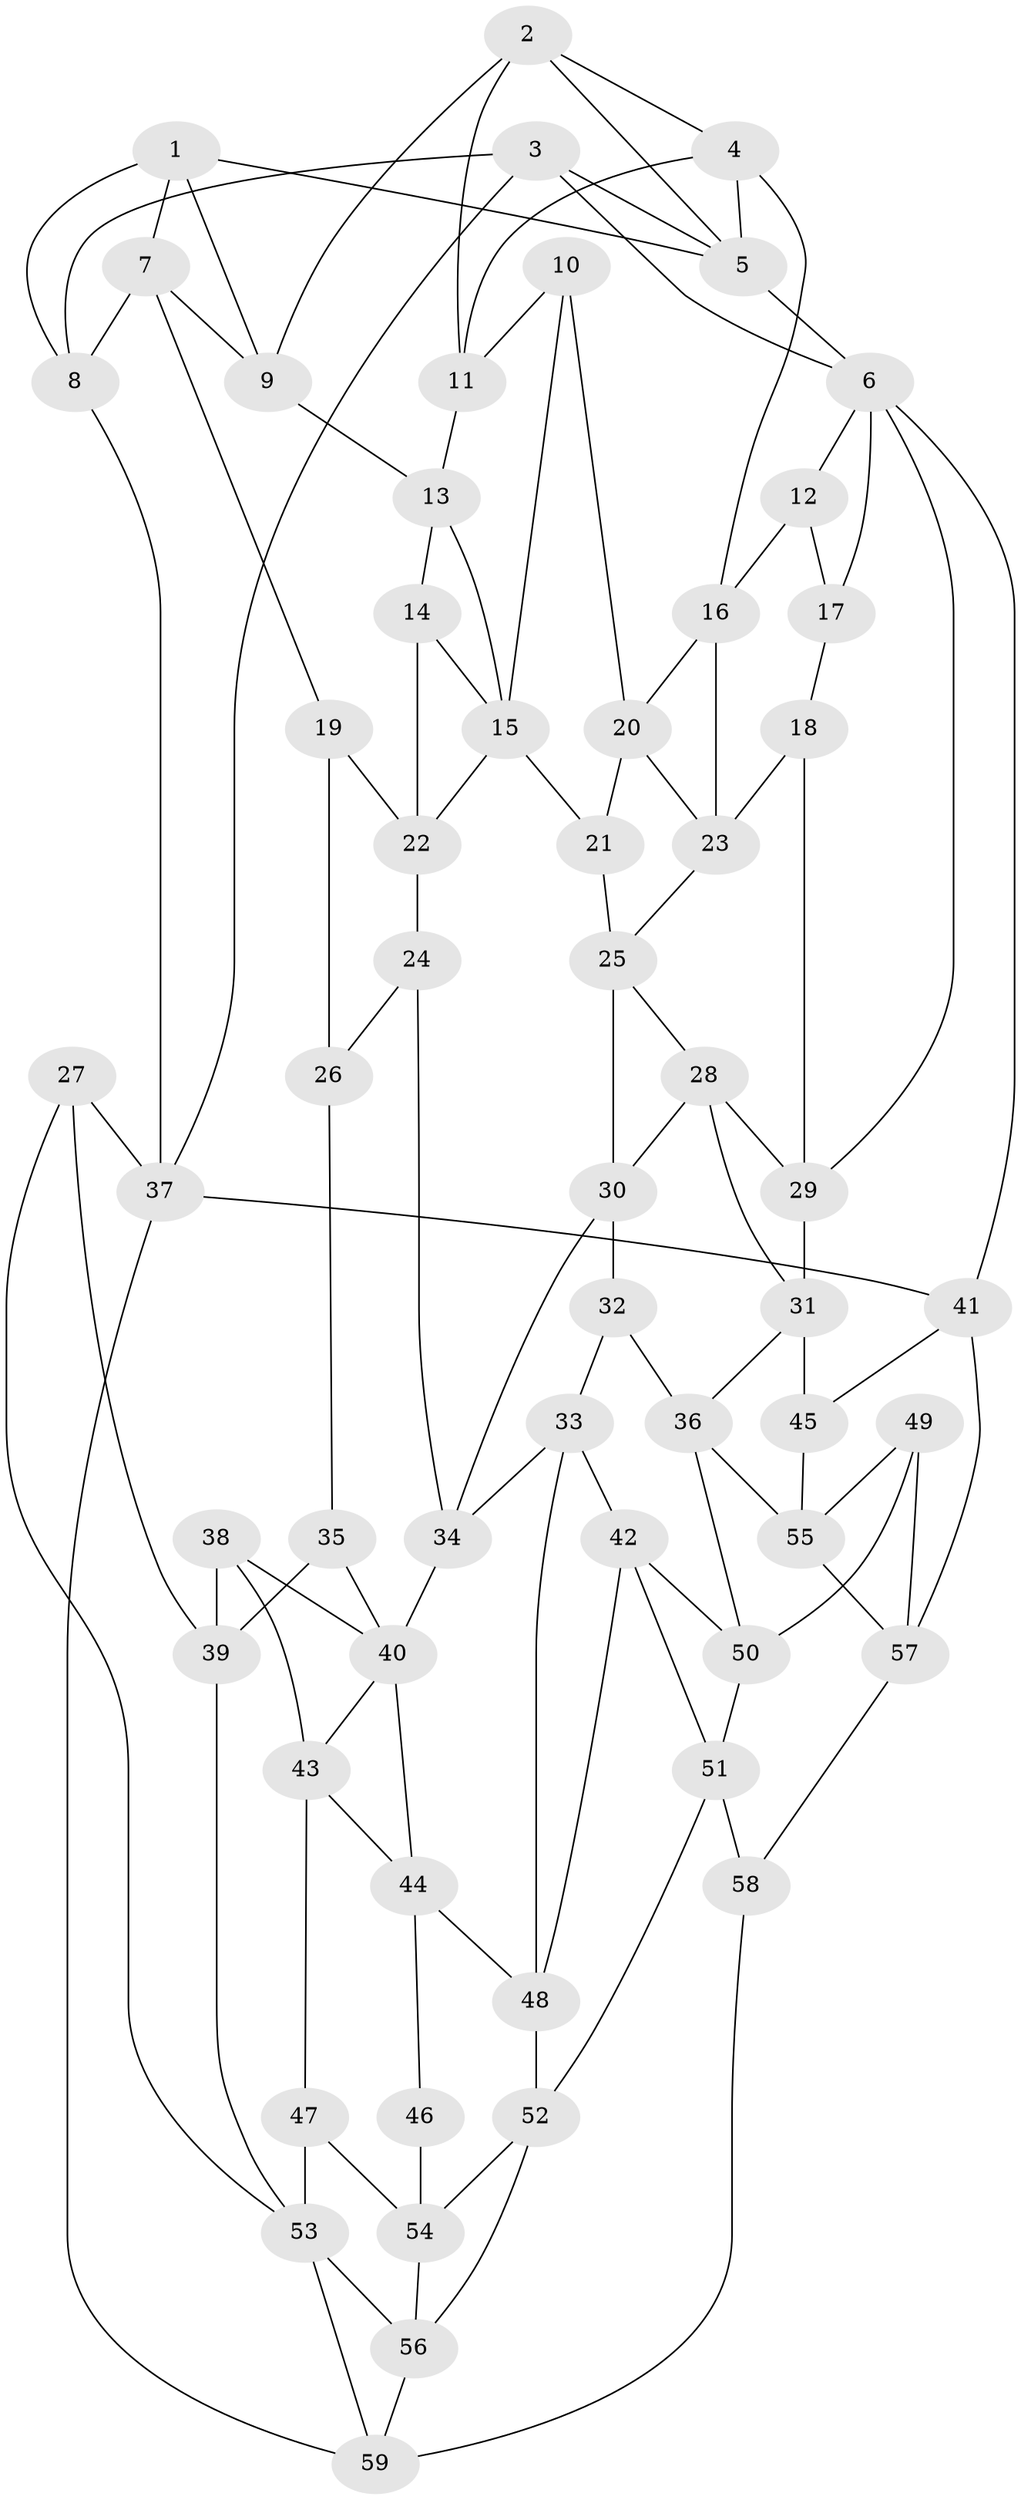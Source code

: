// original degree distribution, {3: 0.013605442176870748, 5: 0.5170068027210885, 4: 0.24489795918367346, 6: 0.22448979591836735}
// Generated by graph-tools (version 1.1) at 2025/38/03/04/25 23:38:21]
// undirected, 59 vertices, 112 edges
graph export_dot {
  node [color=gray90,style=filled];
  1;
  2;
  3;
  4;
  5;
  6;
  7;
  8;
  9;
  10;
  11;
  12;
  13;
  14;
  15;
  16;
  17;
  18;
  19;
  20;
  21;
  22;
  23;
  24;
  25;
  26;
  27;
  28;
  29;
  30;
  31;
  32;
  33;
  34;
  35;
  36;
  37;
  38;
  39;
  40;
  41;
  42;
  43;
  44;
  45;
  46;
  47;
  48;
  49;
  50;
  51;
  52;
  53;
  54;
  55;
  56;
  57;
  58;
  59;
  1 -- 5 [weight=1.0];
  1 -- 7 [weight=1.0];
  1 -- 8 [weight=1.0];
  1 -- 9 [weight=1.0];
  2 -- 4 [weight=1.0];
  2 -- 5 [weight=1.0];
  2 -- 9 [weight=1.0];
  2 -- 11 [weight=1.0];
  3 -- 5 [weight=1.0];
  3 -- 6 [weight=1.0];
  3 -- 8 [weight=1.0];
  3 -- 37 [weight=1.0];
  4 -- 5 [weight=1.0];
  4 -- 11 [weight=1.0];
  4 -- 16 [weight=1.0];
  5 -- 6 [weight=1.0];
  6 -- 12 [weight=1.0];
  6 -- 17 [weight=1.0];
  6 -- 29 [weight=1.0];
  6 -- 41 [weight=1.0];
  7 -- 8 [weight=1.0];
  7 -- 9 [weight=1.0];
  7 -- 19 [weight=1.0];
  8 -- 37 [weight=1.0];
  9 -- 13 [weight=1.0];
  10 -- 11 [weight=1.0];
  10 -- 15 [weight=1.0];
  10 -- 20 [weight=1.0];
  11 -- 13 [weight=1.0];
  12 -- 16 [weight=1.0];
  12 -- 17 [weight=2.0];
  13 -- 14 [weight=1.0];
  13 -- 15 [weight=1.0];
  14 -- 15 [weight=2.0];
  14 -- 22 [weight=1.0];
  15 -- 21 [weight=1.0];
  15 -- 22 [weight=1.0];
  16 -- 20 [weight=1.0];
  16 -- 23 [weight=1.0];
  17 -- 18 [weight=1.0];
  18 -- 23 [weight=1.0];
  18 -- 29 [weight=2.0];
  19 -- 22 [weight=1.0];
  19 -- 26 [weight=2.0];
  20 -- 21 [weight=1.0];
  20 -- 23 [weight=1.0];
  21 -- 25 [weight=2.0];
  22 -- 24 [weight=1.0];
  23 -- 25 [weight=1.0];
  24 -- 26 [weight=1.0];
  24 -- 34 [weight=1.0];
  25 -- 28 [weight=1.0];
  25 -- 30 [weight=2.0];
  26 -- 35 [weight=1.0];
  27 -- 37 [weight=1.0];
  27 -- 39 [weight=1.0];
  27 -- 53 [weight=1.0];
  28 -- 29 [weight=1.0];
  28 -- 30 [weight=1.0];
  28 -- 31 [weight=1.0];
  29 -- 31 [weight=2.0];
  30 -- 32 [weight=2.0];
  30 -- 34 [weight=1.0];
  31 -- 36 [weight=1.0];
  31 -- 45 [weight=2.0];
  32 -- 33 [weight=1.0];
  32 -- 36 [weight=1.0];
  33 -- 34 [weight=1.0];
  33 -- 42 [weight=1.0];
  33 -- 48 [weight=1.0];
  34 -- 40 [weight=1.0];
  35 -- 39 [weight=1.0];
  35 -- 40 [weight=2.0];
  36 -- 50 [weight=1.0];
  36 -- 55 [weight=1.0];
  37 -- 41 [weight=1.0];
  37 -- 59 [weight=1.0];
  38 -- 39 [weight=1.0];
  38 -- 40 [weight=1.0];
  38 -- 43 [weight=1.0];
  39 -- 53 [weight=1.0];
  40 -- 43 [weight=1.0];
  40 -- 44 [weight=1.0];
  41 -- 45 [weight=1.0];
  41 -- 57 [weight=1.0];
  42 -- 48 [weight=1.0];
  42 -- 50 [weight=1.0];
  42 -- 51 [weight=1.0];
  43 -- 44 [weight=1.0];
  43 -- 47 [weight=1.0];
  44 -- 46 [weight=1.0];
  44 -- 48 [weight=1.0];
  45 -- 55 [weight=1.0];
  46 -- 54 [weight=2.0];
  47 -- 53 [weight=2.0];
  47 -- 54 [weight=2.0];
  48 -- 52 [weight=1.0];
  49 -- 50 [weight=1.0];
  49 -- 55 [weight=1.0];
  49 -- 57 [weight=1.0];
  50 -- 51 [weight=1.0];
  51 -- 52 [weight=1.0];
  51 -- 58 [weight=1.0];
  52 -- 54 [weight=1.0];
  52 -- 56 [weight=1.0];
  53 -- 56 [weight=1.0];
  53 -- 59 [weight=1.0];
  54 -- 56 [weight=1.0];
  55 -- 57 [weight=1.0];
  56 -- 59 [weight=1.0];
  57 -- 58 [weight=1.0];
  58 -- 59 [weight=1.0];
}
